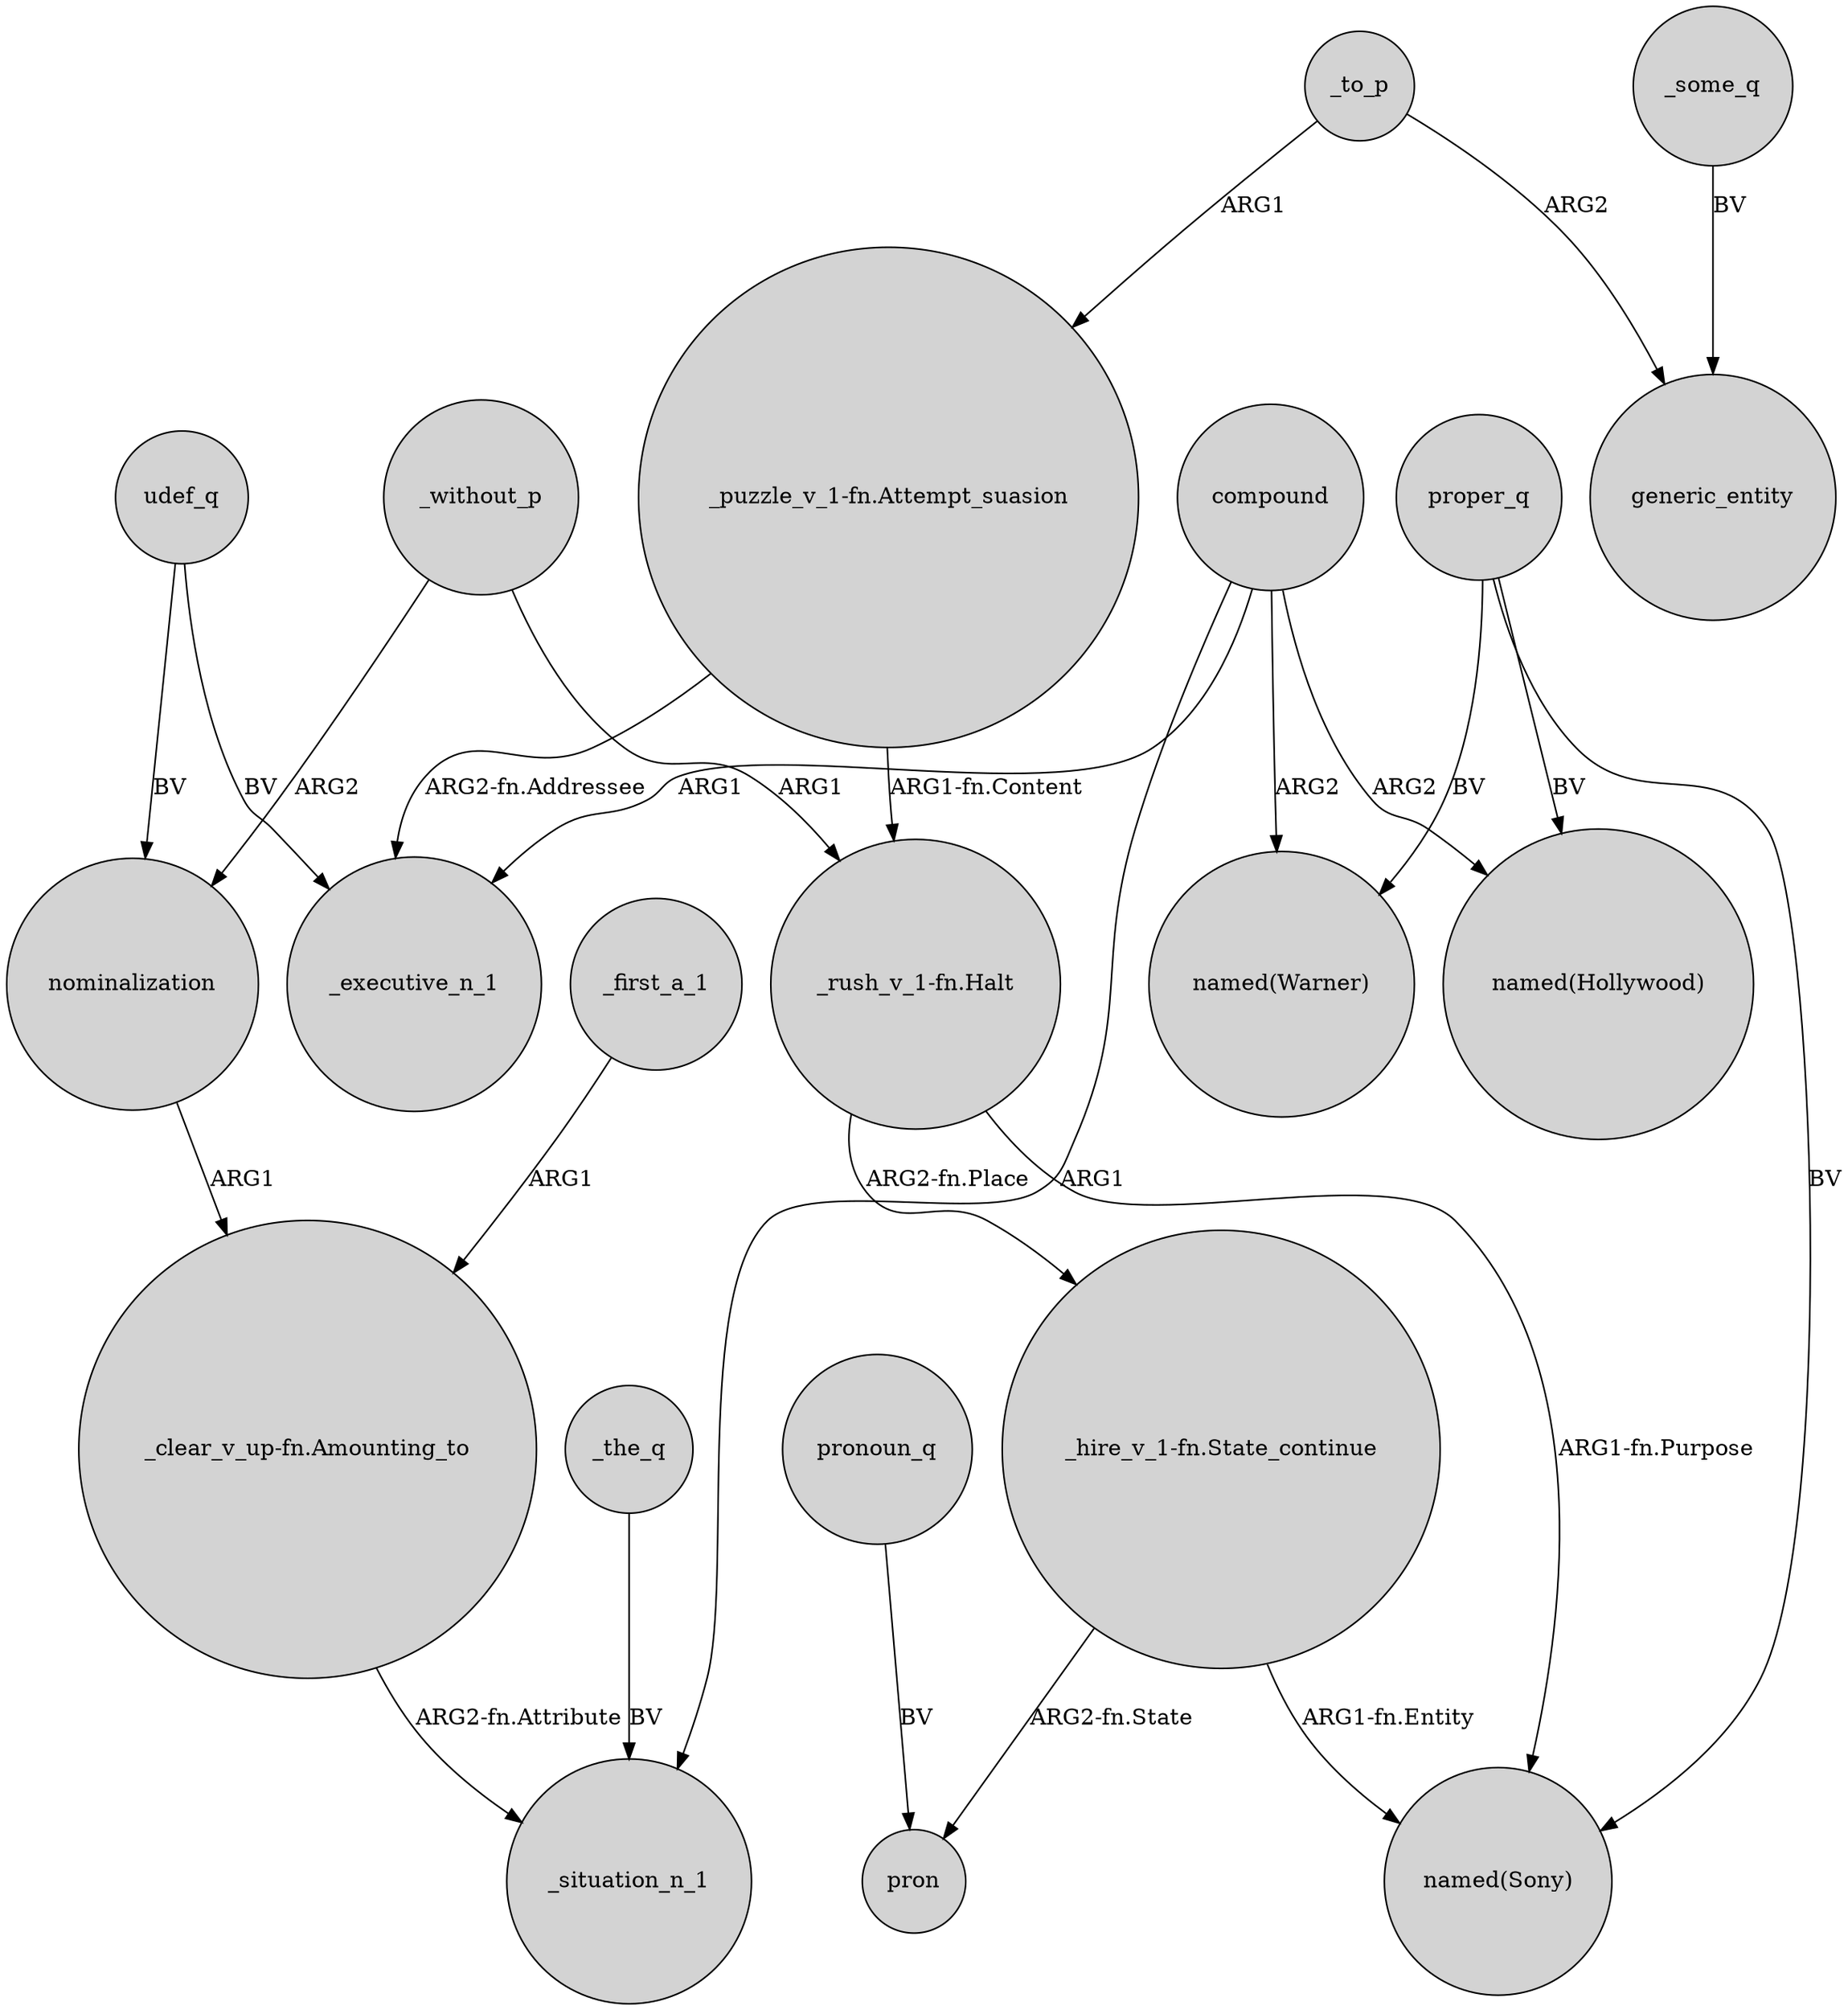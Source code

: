 digraph {
	node [shape=circle style=filled]
	_first_a_1 -> "_clear_v_up-fn.Amounting_to" [label=ARG1]
	"_puzzle_v_1-fn.Attempt_suasion" -> _executive_n_1 [label="ARG2-fn.Addressee"]
	_to_p -> generic_entity [label=ARG2]
	proper_q -> "named(Hollywood)" [label=BV]
	_without_p -> "_rush_v_1-fn.Halt" [label=ARG1]
	udef_q -> nominalization [label=BV]
	compound -> _situation_n_1 [label=ARG1]
	"_hire_v_1-fn.State_continue" -> "named(Sony)" [label="ARG1-fn.Entity"]
	_some_q -> generic_entity [label=BV]
	proper_q -> "named(Sony)" [label=BV]
	pronoun_q -> pron [label=BV]
	udef_q -> _executive_n_1 [label=BV]
	"_rush_v_1-fn.Halt" -> "_hire_v_1-fn.State_continue" [label="ARG2-fn.Place"]
	"_clear_v_up-fn.Amounting_to" -> _situation_n_1 [label="ARG2-fn.Attribute"]
	_the_q -> _situation_n_1 [label=BV]
	compound -> "named(Warner)" [label=ARG2]
	compound -> _executive_n_1 [label=ARG1]
	"_hire_v_1-fn.State_continue" -> pron [label="ARG2-fn.State"]
	_to_p -> "_puzzle_v_1-fn.Attempt_suasion" [label=ARG1]
	nominalization -> "_clear_v_up-fn.Amounting_to" [label=ARG1]
	"_rush_v_1-fn.Halt" -> "named(Sony)" [label="ARG1-fn.Purpose"]
	proper_q -> "named(Warner)" [label=BV]
	"_puzzle_v_1-fn.Attempt_suasion" -> "_rush_v_1-fn.Halt" [label="ARG1-fn.Content"]
	_without_p -> nominalization [label=ARG2]
	compound -> "named(Hollywood)" [label=ARG2]
}
